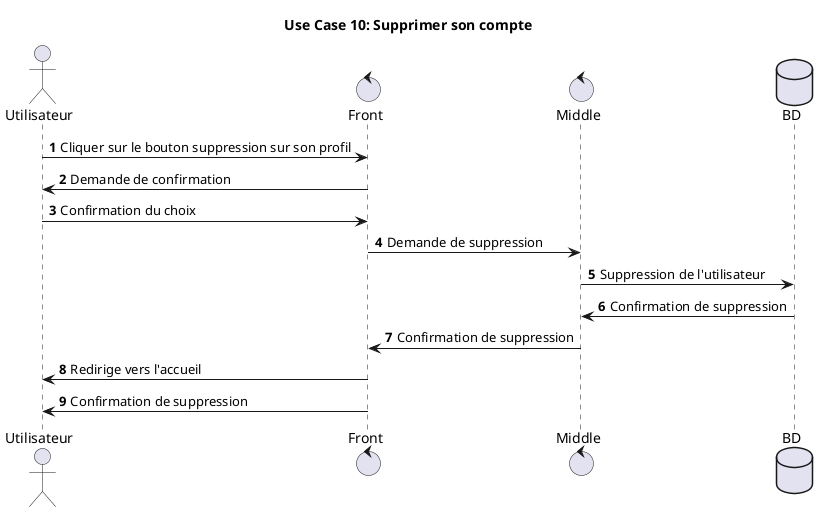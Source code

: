 @startuml

title Use Case 10: Supprimer son compte

actor "Utilisateur" as U
control "Front" as F
control "Middle" as M
database BD

autonumber
U -> F : Cliquer sur le bouton suppression sur son profil
F -> U : Demande de confirmation
U -> F : Confirmation du choix
F -> M : Demande de suppression
M -> BD : Suppression de l'utilisateur
BD -> M : Confirmation de suppression
M -> F : Confirmation de suppression
F -> U : Redirige vers l'accueil
F -> U : Confirmation de suppression

@enduml
